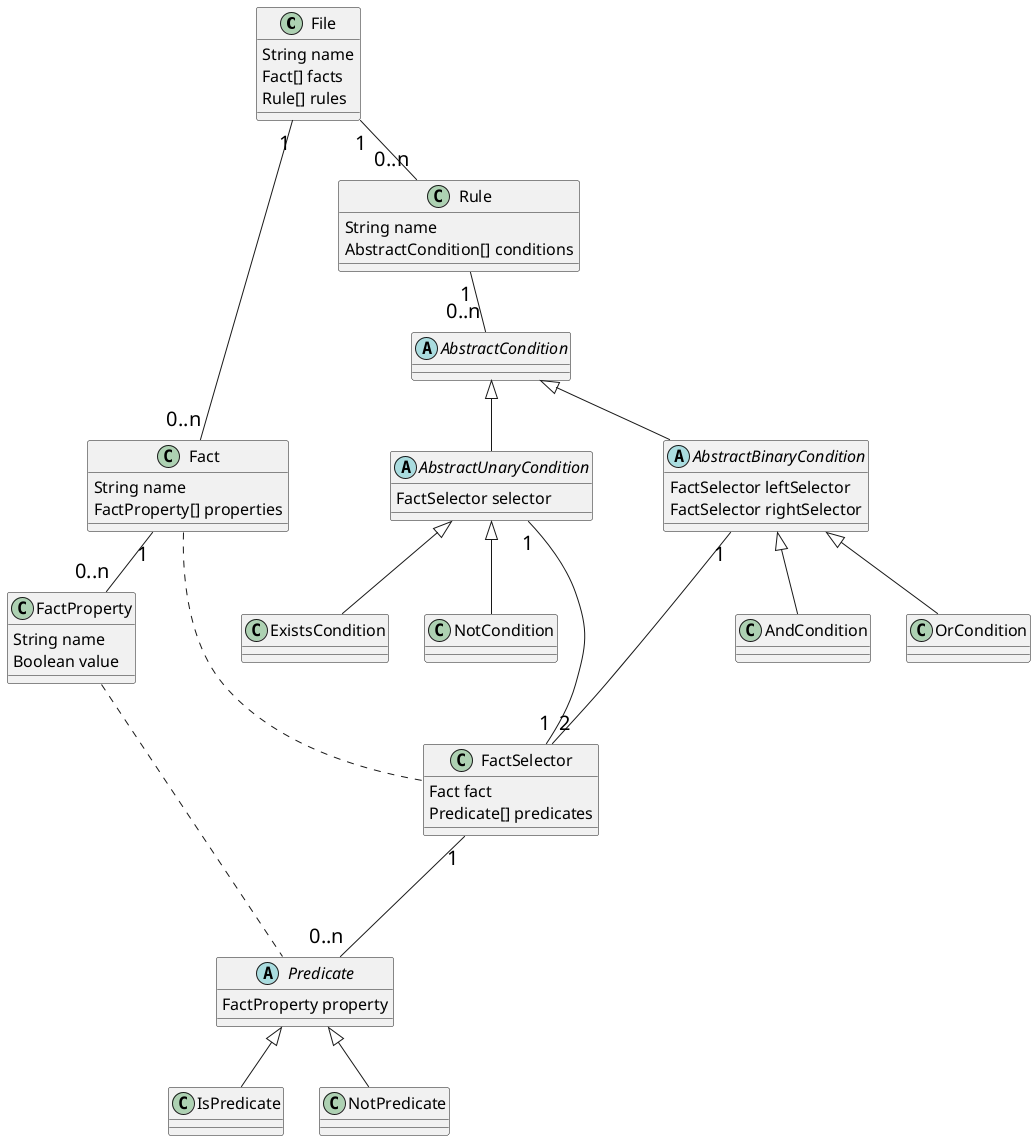 @startuml "The Really Simple Rule Language"
    skinparam ClassFontSize 16
    skinparam ClassAttributeFontSize 16
    skinparam ArrowFontSize 20
 
    class File
        File : String name
        File : Fact[] facts
        File : Rule[] rules 

    class Fact
        Fact : String name
        Fact : FactProperty[] properties
    
    File "1" -- "0..n" Fact

    class FactProperty
        FactProperty : String name
        FactProperty : Boolean value 

    Fact "1" -- "0..n" FactProperty

    class Rule
        Rule : String name
        Rule : AbstractCondition[] conditions

    File "1" -- "0..n" Rule

    abstract class AbstractCondition
        
    Rule "1" -- "0..n" AbstractCondition
    
    abstract class AbstractUnaryCondition
        AbstractUnaryCondition : FactSelector selector

    AbstractCondition <|-- AbstractUnaryCondition

    class ExistsCondition

    AbstractUnaryCondition <|-- ExistsCondition

    class NotCondition

    AbstractUnaryCondition <|-- NotCondition

    abstract class AbstractBinaryCondition
        AbstractBinaryCondition : FactSelector leftSelector
        AbstractBinaryCondition : FactSelector rightSelector


    class FactSelector
        FactSelector : Fact fact
        FactSelector : Predicate[] predicates

    AbstractUnaryCondition "1" --- "1" FactSelector
    AbstractBinaryCondition "1" --- "2" FactSelector
    Fact ... FactSelector
    
    AbstractCondition <|-- AbstractBinaryCondition

    class AndCondition

    AbstractBinaryCondition <|-- AndCondition

    class OrCondition

    AbstractBinaryCondition <|-- OrCondition

    abstract class Predicate
        Predicate : FactProperty property

    FactSelector "1" --- "0..n" Predicate
    FactProperty .... Predicate
    
    class IsPredicate
    
    Predicate <|-- IsPredicate

    class NotPredicate

    Predicate <|-- NotPredicate
    
    
        

@enduml